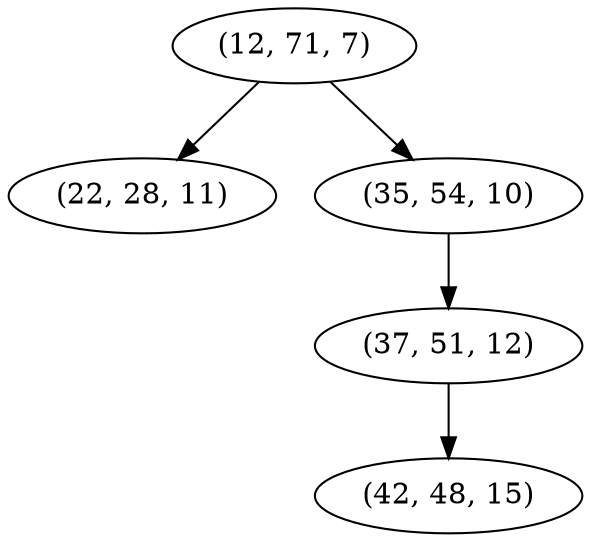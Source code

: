 digraph tree {
    "(12, 71, 7)";
    "(22, 28, 11)";
    "(35, 54, 10)";
    "(37, 51, 12)";
    "(42, 48, 15)";
    "(12, 71, 7)" -> "(22, 28, 11)";
    "(12, 71, 7)" -> "(35, 54, 10)";
    "(35, 54, 10)" -> "(37, 51, 12)";
    "(37, 51, 12)" -> "(42, 48, 15)";
}
